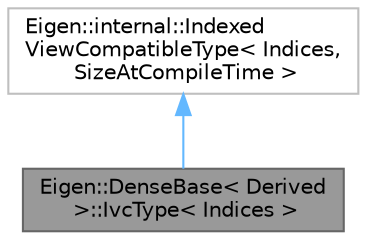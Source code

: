 digraph "Eigen::DenseBase&lt; Derived &gt;::IvcType&lt; Indices &gt;"
{
 // LATEX_PDF_SIZE
  bgcolor="transparent";
  edge [fontname=Helvetica,fontsize=10,labelfontname=Helvetica,labelfontsize=10];
  node [fontname=Helvetica,fontsize=10,shape=box,height=0.2,width=0.4];
  Node1 [id="Node000001",label="Eigen::DenseBase\< Derived\l \>::IvcType\< Indices \>",height=0.2,width=0.4,color="gray40", fillcolor="grey60", style="filled", fontcolor="black",tooltip=" "];
  Node2 -> Node1 [id="edge1_Node000001_Node000002",dir="back",color="steelblue1",style="solid",tooltip=" "];
  Node2 [id="Node000002",label="Eigen::internal::Indexed\lViewCompatibleType\< Indices,\l SizeAtCompileTime \>",height=0.2,width=0.4,color="grey75", fillcolor="white", style="filled",URL="$structEigen_1_1internal_1_1IndexedViewCompatibleType.html",tooltip=" "];
}
